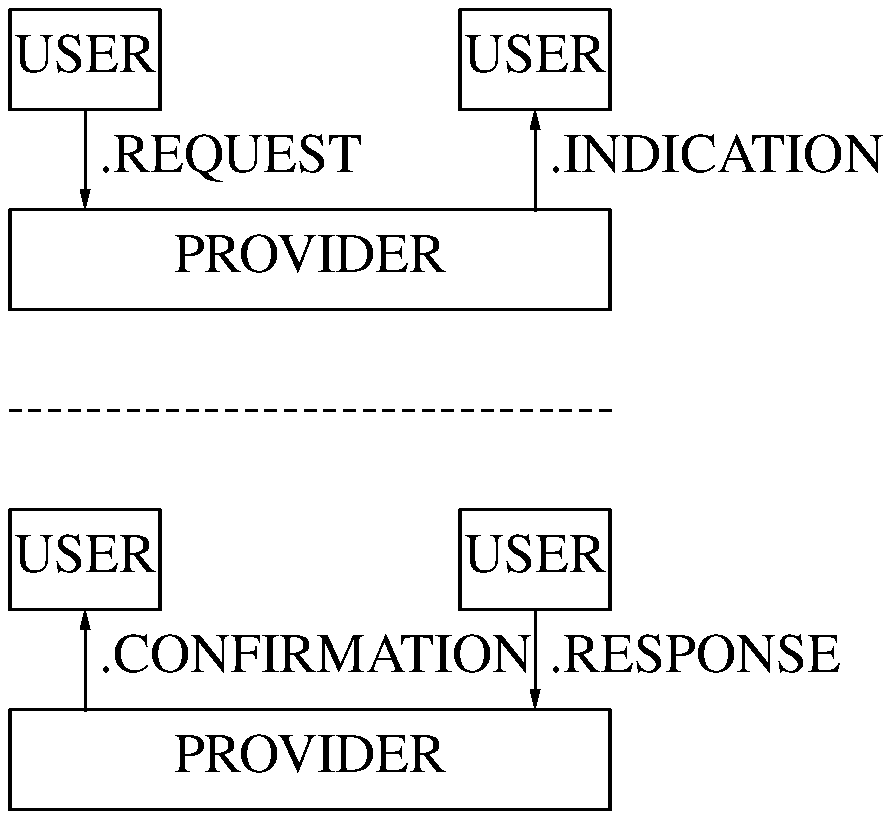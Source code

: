 .PS
.ps 20
## figure 30
## EXAMPLE: CONFIRMED SERVICE (cont.)
B1:	box "USER"
	arrow down from B1.s "\ .REQUEST" ljust
B2:	box "PROVIDER" width 4*boxwid with .nw at (B1.sw.x, B1.sw.y-lineht)
B3:	box "USER" with .se at (B2.ne.x, B2.ne.y+lineht)
	line <- down from B3.s "\ .INDICATION" ljust
##
B4:	box "USER" with .n at (B1.s.x, B2.s.y-2*lineht)
	line <- down from B4.s "\ .CONFIRMATION" ljust
B5:	box "PROVIDER" width 4*boxwid with .nw at (B4.sw.x, B4.sw.y-lineht)
B6:	box "USER" with .se at (B5.ne.x, B5.ne.y+lineht)
	arrow down from B6.s "\ .RESPONSE" ljust
##
	line dashed from (B2.sw.x, B2.sw.y-lineht) \
		    to   (B2.se.x, B2.se.y-lineht)
##
.PE
